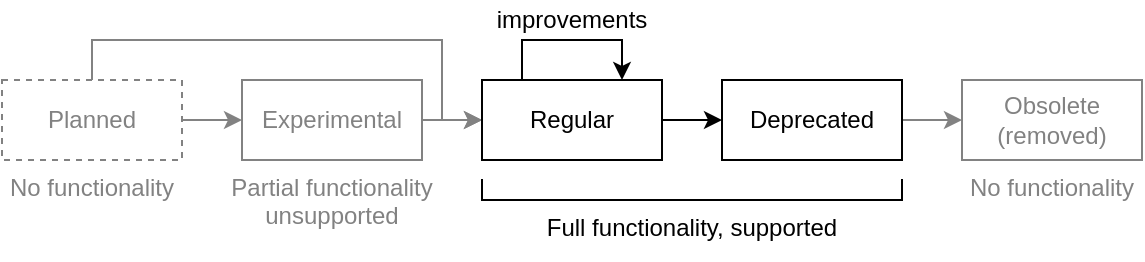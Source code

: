 <mxfile version="14.4.3" type="device"><diagram id="hwiDN0SuA61wLQt8WRK5" name="Page-1"><mxGraphModel dx="630" dy="487" grid="1" gridSize="10" guides="1" tooltips="1" connect="1" arrows="1" fold="1" page="1" pageScale="1" pageWidth="827" pageHeight="1169" math="0" shadow="0"><root><mxCell id="0"/><mxCell id="1" parent="0"/><mxCell id="aWxzBAeDDxe2XUZ_nCGd-6" style="edgeStyle=orthogonalEdgeStyle;rounded=0;orthogonalLoop=1;jettySize=auto;html=1;entryX=0;entryY=0.5;entryDx=0;entryDy=0;strokeColor=#828282;" edge="1" parent="1" source="aWxzBAeDDxe2XUZ_nCGd-1" target="aWxzBAeDDxe2XUZ_nCGd-3"><mxGeometry relative="1" as="geometry"/></mxCell><mxCell id="aWxzBAeDDxe2XUZ_nCGd-22" style="edgeStyle=orthogonalEdgeStyle;rounded=0;orthogonalLoop=1;jettySize=auto;html=1;entryX=0;entryY=0.5;entryDx=0;entryDy=0;fontColor=#828282;strokeColor=#828282;" edge="1" parent="1" source="aWxzBAeDDxe2XUZ_nCGd-1" target="aWxzBAeDDxe2XUZ_nCGd-7"><mxGeometry relative="1" as="geometry"><Array as="points"><mxPoint x="85" y="40"/><mxPoint x="260" y="40"/><mxPoint x="260" y="80"/></Array></mxGeometry></mxCell><mxCell id="aWxzBAeDDxe2XUZ_nCGd-1" value="&lt;font color=&quot;#828282&quot;&gt;Planned&lt;/font&gt;" style="rounded=0;whiteSpace=wrap;html=1;dashed=1;strokeColor=#828282;" vertex="1" parent="1"><mxGeometry x="40" y="60" width="90" height="40" as="geometry"/></mxCell><mxCell id="aWxzBAeDDxe2XUZ_nCGd-8" style="edgeStyle=orthogonalEdgeStyle;rounded=0;orthogonalLoop=1;jettySize=auto;html=1;entryX=0;entryY=0.5;entryDx=0;entryDy=0;fontColor=#828282;strokeColor=#828282;" edge="1" parent="1" source="aWxzBAeDDxe2XUZ_nCGd-3" target="aWxzBAeDDxe2XUZ_nCGd-7"><mxGeometry relative="1" as="geometry"/></mxCell><mxCell id="aWxzBAeDDxe2XUZ_nCGd-3" value="&lt;font color=&quot;#828282&quot;&gt;Experimental&lt;/font&gt;" style="rounded=0;whiteSpace=wrap;html=1;fillColor=#ffffff;strokeColor=#828282;" vertex="1" parent="1"><mxGeometry x="160" y="60" width="90" height="40" as="geometry"/></mxCell><mxCell id="aWxzBAeDDxe2XUZ_nCGd-10" style="edgeStyle=orthogonalEdgeStyle;rounded=0;orthogonalLoop=1;jettySize=auto;html=1;entryX=0;entryY=0.5;entryDx=0;entryDy=0;" edge="1" parent="1" source="aWxzBAeDDxe2XUZ_nCGd-7" target="aWxzBAeDDxe2XUZ_nCGd-9"><mxGeometry relative="1" as="geometry"/></mxCell><mxCell id="aWxzBAeDDxe2XUZ_nCGd-7" value="Regular" style="rounded=0;whiteSpace=wrap;html=1;strokeColor=#000000;fillColor=#ffffff;" vertex="1" parent="1"><mxGeometry x="280" y="60" width="90" height="40" as="geometry"/></mxCell><mxCell id="aWxzBAeDDxe2XUZ_nCGd-12" style="edgeStyle=orthogonalEdgeStyle;rounded=0;orthogonalLoop=1;jettySize=auto;html=1;entryX=0;entryY=0.5;entryDx=0;entryDy=0;fontColor=#828282;strokeColor=#828282;" edge="1" parent="1" source="aWxzBAeDDxe2XUZ_nCGd-9" target="aWxzBAeDDxe2XUZ_nCGd-11"><mxGeometry relative="1" as="geometry"/></mxCell><mxCell id="aWxzBAeDDxe2XUZ_nCGd-9" value="Deprecated" style="rounded=0;whiteSpace=wrap;html=1;strokeColor=#000000;fillColor=#ffffff;" vertex="1" parent="1"><mxGeometry x="400" y="60" width="90" height="40" as="geometry"/></mxCell><mxCell id="aWxzBAeDDxe2XUZ_nCGd-11" value="&lt;font color=&quot;#828282&quot;&gt;Obsolete&lt;br&gt;(removed)&lt;br&gt;&lt;/font&gt;" style="rounded=0;whiteSpace=wrap;html=1;fillColor=#ffffff;strokeColor=#828282;" vertex="1" parent="1"><mxGeometry x="520" y="60" width="90" height="40" as="geometry"/></mxCell><mxCell id="aWxzBAeDDxe2XUZ_nCGd-13" value="" style="shape=partialRectangle;whiteSpace=wrap;html=1;bottom=1;right=1;left=1;top=0;fillColor=none;routingCenterX=-0.5;" vertex="1" parent="1"><mxGeometry x="280" y="110" width="210" height="10" as="geometry"/></mxCell><mxCell id="aWxzBAeDDxe2XUZ_nCGd-15" value="Full functionality, supported" style="text;html=1;strokeColor=none;fillColor=none;align=center;verticalAlign=top;whiteSpace=wrap;rounded=0;" vertex="1" parent="1"><mxGeometry x="295" y="120" width="180" height="30" as="geometry"/></mxCell><mxCell id="aWxzBAeDDxe2XUZ_nCGd-16" value="&lt;font color=&quot;#828282&quot;&gt;Partial functionality&lt;br&gt;unsupported&lt;/font&gt;" style="text;html=1;strokeColor=none;fillColor=none;align=center;verticalAlign=top;whiteSpace=wrap;rounded=0;" vertex="1" parent="1"><mxGeometry x="150" y="100" width="110" height="40" as="geometry"/></mxCell><mxCell id="aWxzBAeDDxe2XUZ_nCGd-17" value="&lt;font color=&quot;#828282&quot;&gt;No functionality&lt;/font&gt;" style="text;html=1;strokeColor=none;fillColor=none;align=center;verticalAlign=top;whiteSpace=wrap;rounded=0;" vertex="1" parent="1"><mxGeometry x="40" y="100" width="90" height="30" as="geometry"/></mxCell><mxCell id="aWxzBAeDDxe2XUZ_nCGd-19" value="&lt;font color=&quot;#828282&quot;&gt;No functionality&lt;/font&gt;" style="text;html=1;strokeColor=none;fillColor=none;align=center;verticalAlign=top;whiteSpace=wrap;rounded=0;" vertex="1" parent="1"><mxGeometry x="520" y="100" width="90" height="30" as="geometry"/></mxCell><mxCell id="aWxzBAeDDxe2XUZ_nCGd-20" style="edgeStyle=orthogonalEdgeStyle;rounded=0;orthogonalLoop=1;jettySize=auto;html=1;strokeColor=#000000;" edge="1" parent="1" source="aWxzBAeDDxe2XUZ_nCGd-7" target="aWxzBAeDDxe2XUZ_nCGd-7"><mxGeometry relative="1" as="geometry"><Array as="points"><mxPoint x="300" y="40"/></Array></mxGeometry></mxCell><mxCell id="aWxzBAeDDxe2XUZ_nCGd-21" value="improvements" style="text;html=1;strokeColor=none;fillColor=none;align=center;verticalAlign=middle;whiteSpace=wrap;rounded=0;" vertex="1" parent="1"><mxGeometry x="305" y="20" width="40" height="20" as="geometry"/></mxCell></root></mxGraphModel></diagram></mxfile>